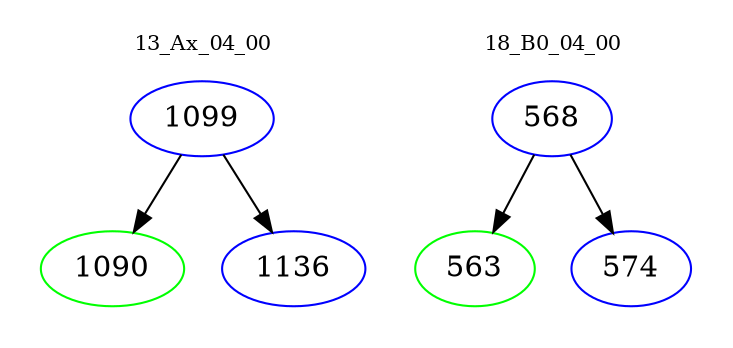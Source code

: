 digraph{
subgraph cluster_0 {
color = white
label = "13_Ax_04_00";
fontsize=10;
T0_1099 [label="1099", color="blue"]
T0_1099 -> T0_1090 [color="black"]
T0_1090 [label="1090", color="green"]
T0_1099 -> T0_1136 [color="black"]
T0_1136 [label="1136", color="blue"]
}
subgraph cluster_1 {
color = white
label = "18_B0_04_00";
fontsize=10;
T1_568 [label="568", color="blue"]
T1_568 -> T1_563 [color="black"]
T1_563 [label="563", color="green"]
T1_568 -> T1_574 [color="black"]
T1_574 [label="574", color="blue"]
}
}
